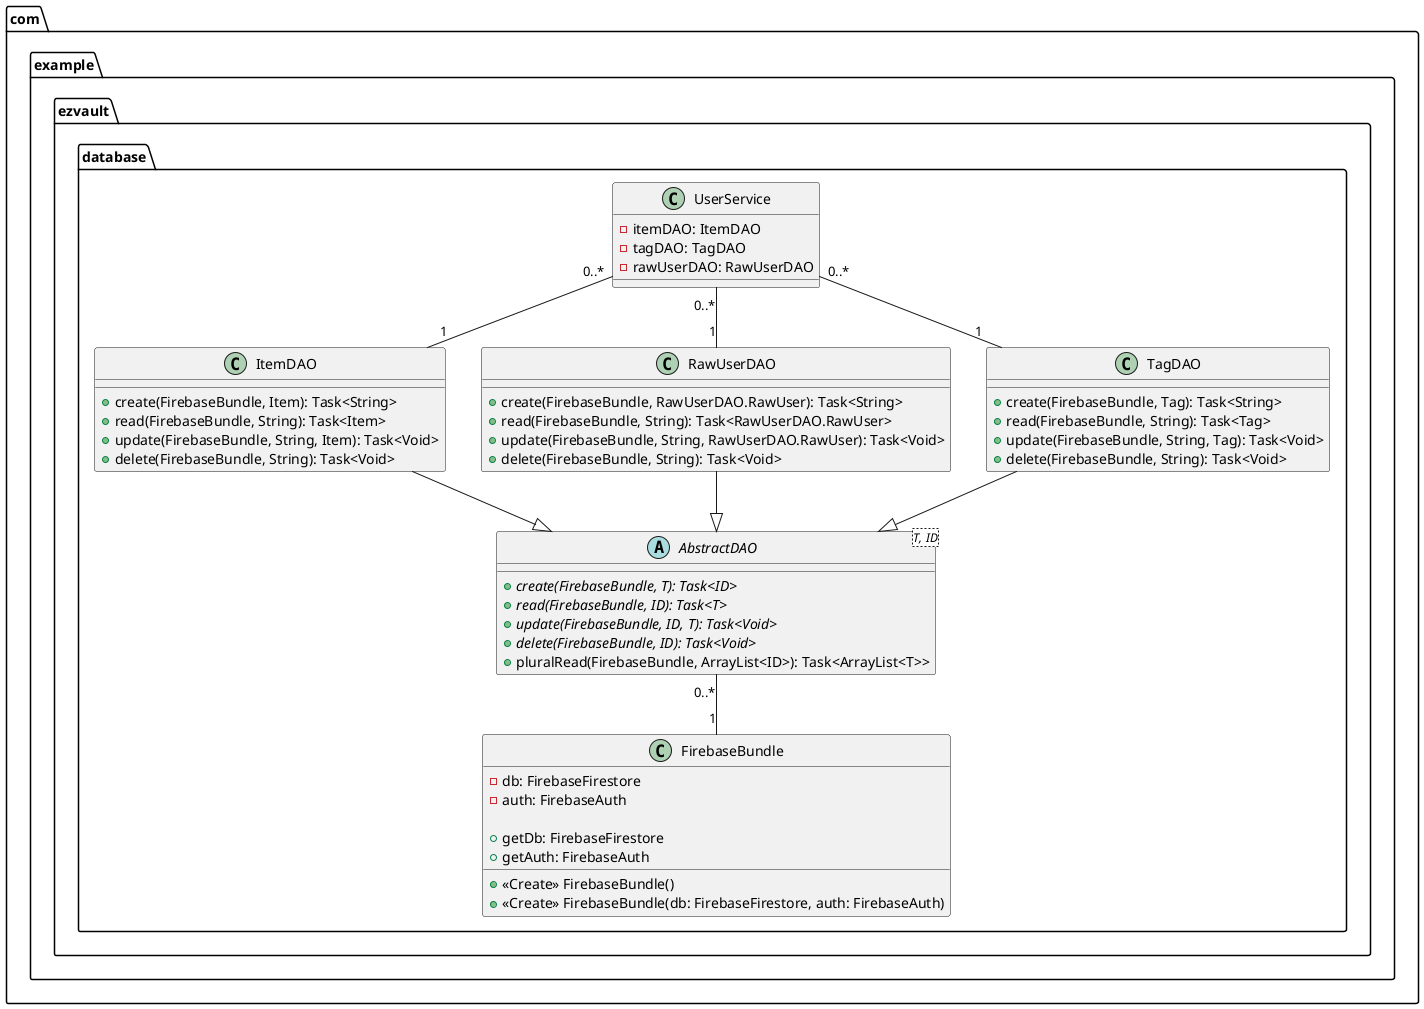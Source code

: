 @startuml db
namespace com.example.ezvault.database {
    class FirebaseBundle {
        - db: FirebaseFirestore
        - auth: FirebaseAuth

        + getDb: FirebaseFirestore
        + getAuth: FirebaseAuth

        + <<Create>> FirebaseBundle()
        + <<Create>> FirebaseBundle(db: FirebaseFirestore, auth: FirebaseAuth)
    }


    abstract class AbstractDAO<T, ID> {
        + {abstract} create(FirebaseBundle, T): Task<ID>
        + {abstract} read(FirebaseBundle, ID): Task<T>
        + {abstract} update(FirebaseBundle, ID, T): Task<Void>
        + {abstract} delete(FirebaseBundle, ID): Task<Void>
        + pluralRead(FirebaseBundle, ArrayList<ID>): Task<ArrayList<T>>
    }

    class ItemDAO {
        + create(FirebaseBundle, Item): Task<String>
        + read(FirebaseBundle, String): Task<Item>
        + update(FirebaseBundle, String, Item): Task<Void>
        + delete(FirebaseBundle, String): Task<Void>
    }

    class RawUserDAO {
        + create(FirebaseBundle, RawUserDAO.RawUser): Task<String>
        + read(FirebaseBundle, String): Task<RawUserDAO.RawUser>
        + update(FirebaseBundle, String, RawUserDAO.RawUser): Task<Void>
        + delete(FirebaseBundle, String): Task<Void>
    }

    class TagDAO {
        + create(FirebaseBundle, Tag): Task<String>
        + read(FirebaseBundle, String): Task<Tag>
        + update(FirebaseBundle, String, Tag): Task<Void>
        + delete(FirebaseBundle, String): Task<Void>
    }

    ItemDAO --|> AbstractDAO
    RawUserDAO --|> AbstractDAO
    TagDAO --|> AbstractDAO

    AbstractDAO "0..*" -- "1" FirebaseBundle

    class UserService {
        - itemDAO: ItemDAO
        - tagDAO: TagDAO
        - rawUserDAO: RawUserDAO
    }

    UserService "0..*"--"1" RawUserDAO
    UserService "0..*"--"1" ItemDAO
    UserService "0..*"--"1" TagDAO
}

@enduml